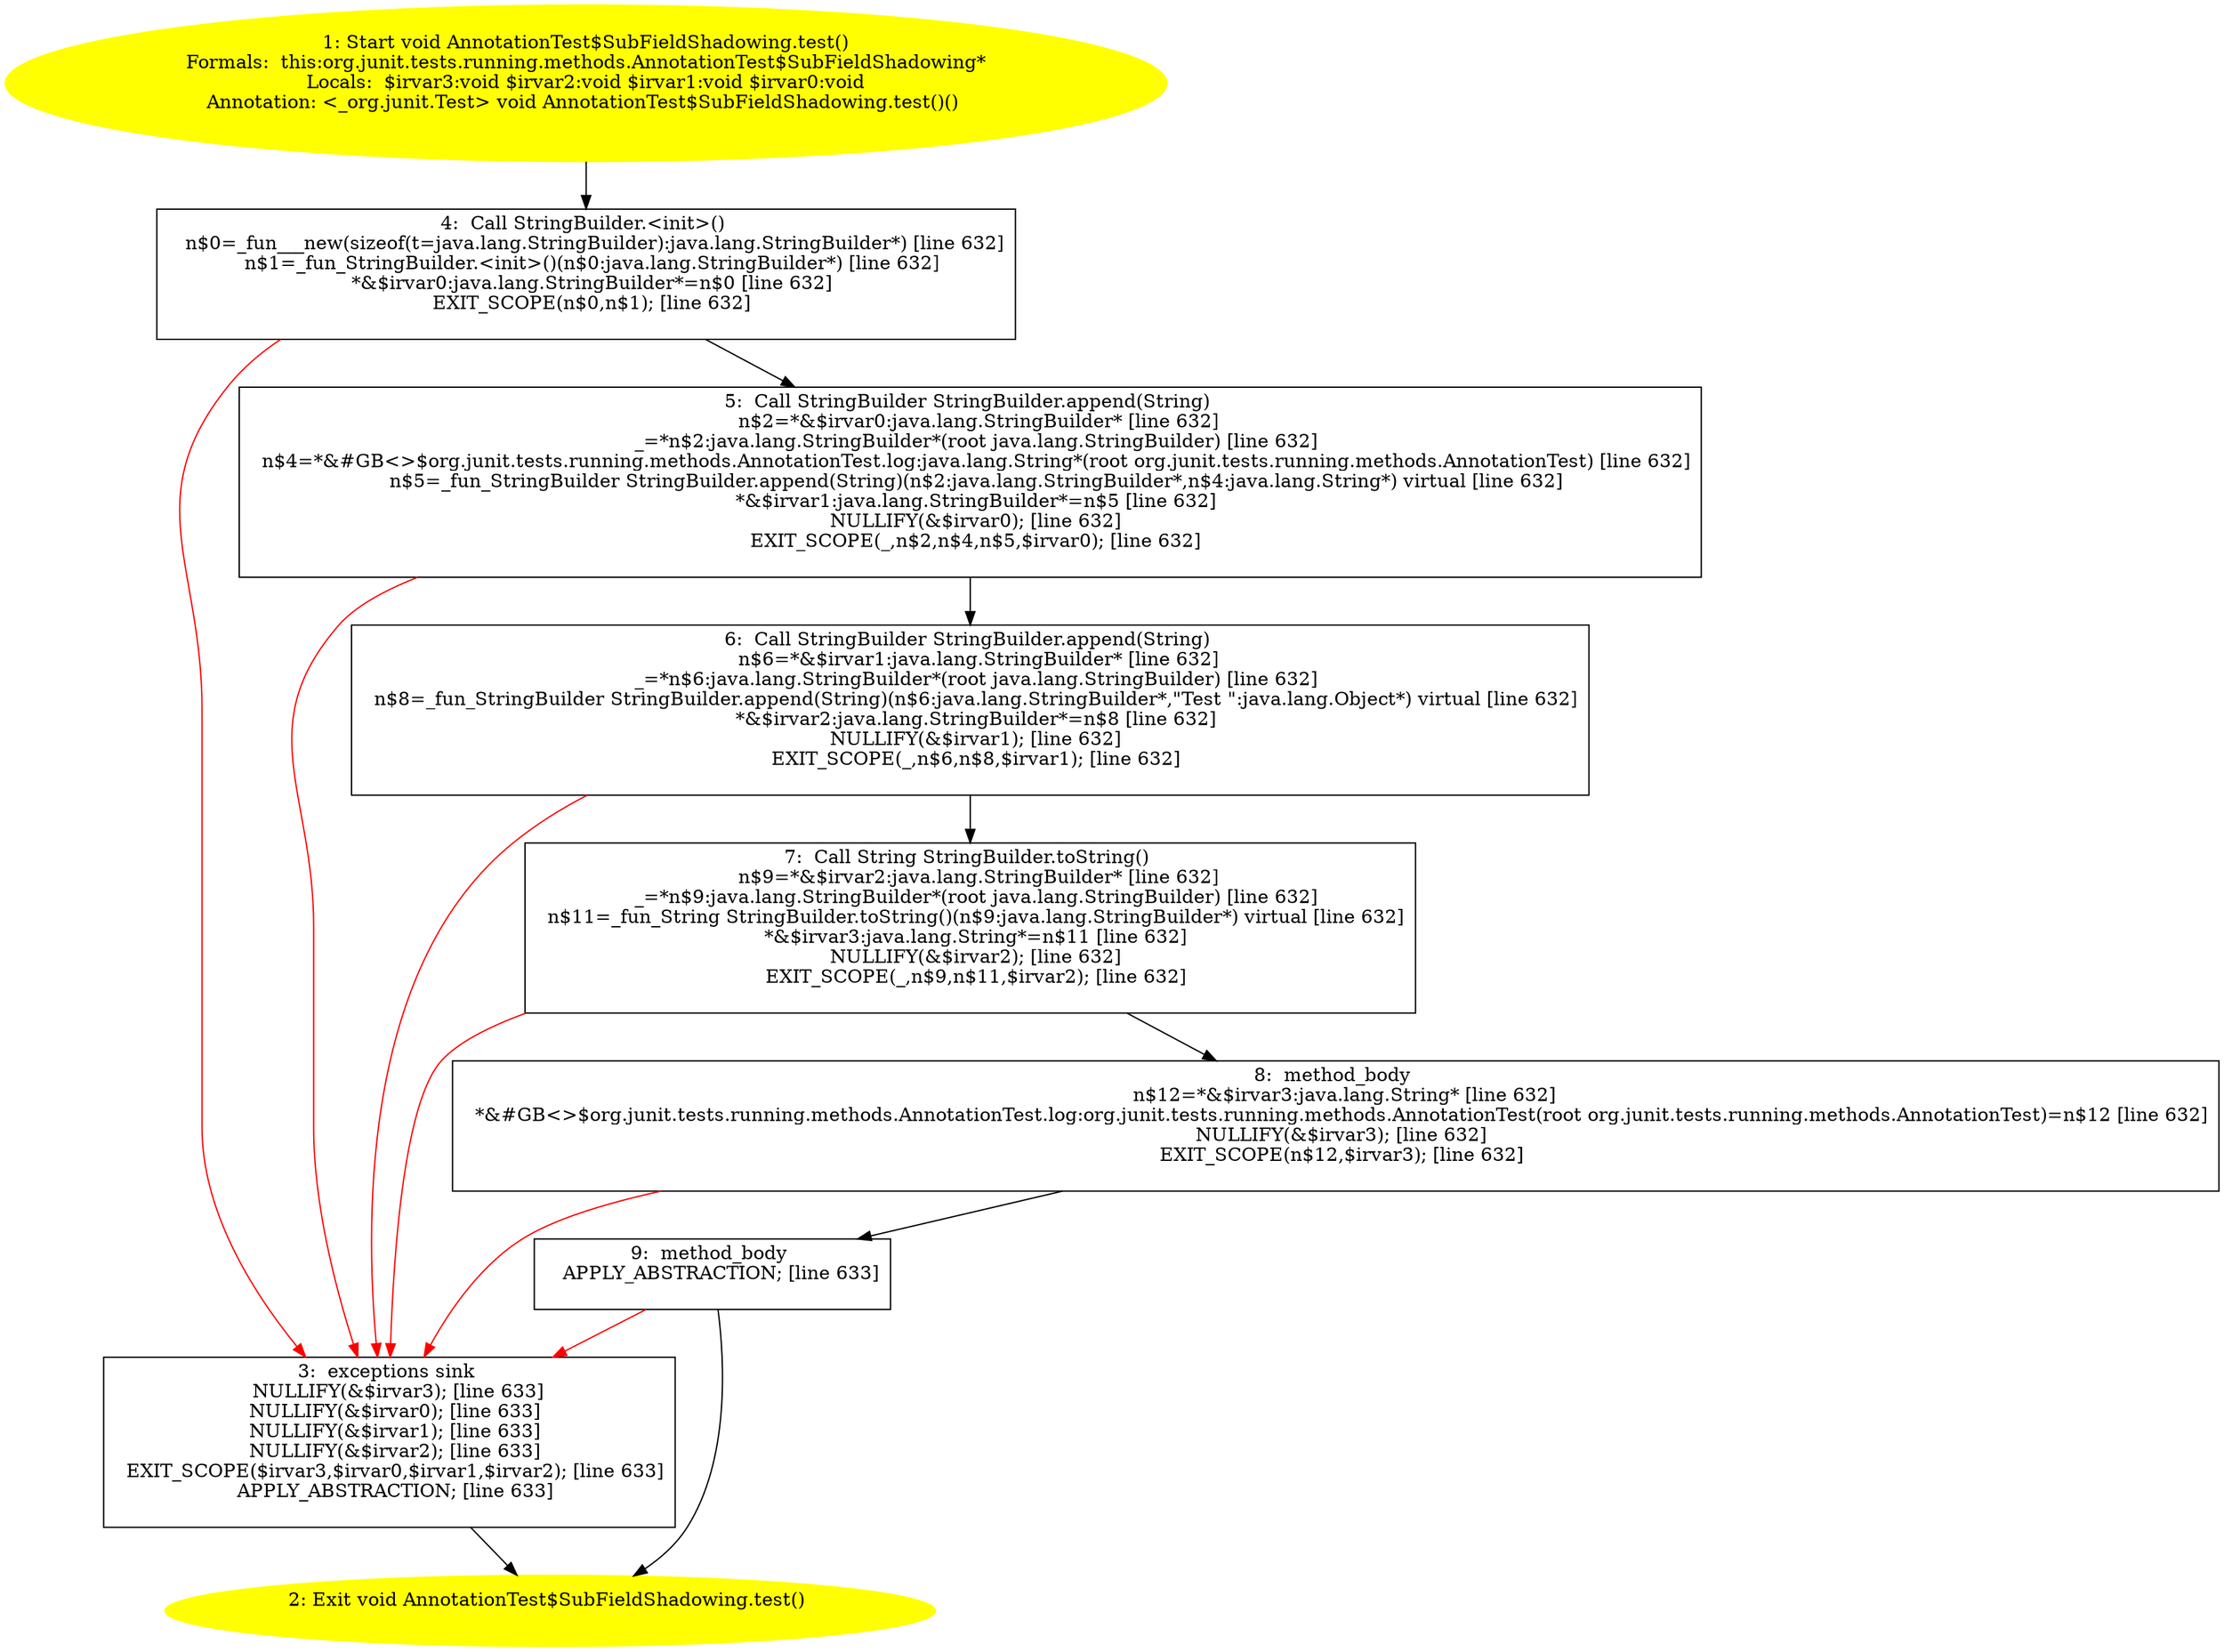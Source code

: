 /* @generated */
digraph cfg {
"org.junit.tests.running.methods.AnnotationTest$SubFieldShadowing.test():void.bc92d2b3ac364d22eb2698224b34fdc1_1" [label="1: Start void AnnotationTest$SubFieldShadowing.test()\nFormals:  this:org.junit.tests.running.methods.AnnotationTest$SubFieldShadowing*\nLocals:  $irvar3:void $irvar2:void $irvar1:void $irvar0:void\nAnnotation: <_org.junit.Test> void AnnotationTest$SubFieldShadowing.test()() \n  " color=yellow style=filled]
	

	 "org.junit.tests.running.methods.AnnotationTest$SubFieldShadowing.test():void.bc92d2b3ac364d22eb2698224b34fdc1_1" -> "org.junit.tests.running.methods.AnnotationTest$SubFieldShadowing.test():void.bc92d2b3ac364d22eb2698224b34fdc1_4" ;
"org.junit.tests.running.methods.AnnotationTest$SubFieldShadowing.test():void.bc92d2b3ac364d22eb2698224b34fdc1_2" [label="2: Exit void AnnotationTest$SubFieldShadowing.test() \n  " color=yellow style=filled]
	

"org.junit.tests.running.methods.AnnotationTest$SubFieldShadowing.test():void.bc92d2b3ac364d22eb2698224b34fdc1_3" [label="3:  exceptions sink \n   NULLIFY(&$irvar3); [line 633]\n  NULLIFY(&$irvar0); [line 633]\n  NULLIFY(&$irvar1); [line 633]\n  NULLIFY(&$irvar2); [line 633]\n  EXIT_SCOPE($irvar3,$irvar0,$irvar1,$irvar2); [line 633]\n  APPLY_ABSTRACTION; [line 633]\n " shape="box"]
	

	 "org.junit.tests.running.methods.AnnotationTest$SubFieldShadowing.test():void.bc92d2b3ac364d22eb2698224b34fdc1_3" -> "org.junit.tests.running.methods.AnnotationTest$SubFieldShadowing.test():void.bc92d2b3ac364d22eb2698224b34fdc1_2" ;
"org.junit.tests.running.methods.AnnotationTest$SubFieldShadowing.test():void.bc92d2b3ac364d22eb2698224b34fdc1_4" [label="4:  Call StringBuilder.<init>() \n   n$0=_fun___new(sizeof(t=java.lang.StringBuilder):java.lang.StringBuilder*) [line 632]\n  n$1=_fun_StringBuilder.<init>()(n$0:java.lang.StringBuilder*) [line 632]\n  *&$irvar0:java.lang.StringBuilder*=n$0 [line 632]\n  EXIT_SCOPE(n$0,n$1); [line 632]\n " shape="box"]
	

	 "org.junit.tests.running.methods.AnnotationTest$SubFieldShadowing.test():void.bc92d2b3ac364d22eb2698224b34fdc1_4" -> "org.junit.tests.running.methods.AnnotationTest$SubFieldShadowing.test():void.bc92d2b3ac364d22eb2698224b34fdc1_5" ;
	 "org.junit.tests.running.methods.AnnotationTest$SubFieldShadowing.test():void.bc92d2b3ac364d22eb2698224b34fdc1_4" -> "org.junit.tests.running.methods.AnnotationTest$SubFieldShadowing.test():void.bc92d2b3ac364d22eb2698224b34fdc1_3" [color="red" ];
"org.junit.tests.running.methods.AnnotationTest$SubFieldShadowing.test():void.bc92d2b3ac364d22eb2698224b34fdc1_5" [label="5:  Call StringBuilder StringBuilder.append(String) \n   n$2=*&$irvar0:java.lang.StringBuilder* [line 632]\n  _=*n$2:java.lang.StringBuilder*(root java.lang.StringBuilder) [line 632]\n  n$4=*&#GB<>$org.junit.tests.running.methods.AnnotationTest.log:java.lang.String*(root org.junit.tests.running.methods.AnnotationTest) [line 632]\n  n$5=_fun_StringBuilder StringBuilder.append(String)(n$2:java.lang.StringBuilder*,n$4:java.lang.String*) virtual [line 632]\n  *&$irvar1:java.lang.StringBuilder*=n$5 [line 632]\n  NULLIFY(&$irvar0); [line 632]\n  EXIT_SCOPE(_,n$2,n$4,n$5,$irvar0); [line 632]\n " shape="box"]
	

	 "org.junit.tests.running.methods.AnnotationTest$SubFieldShadowing.test():void.bc92d2b3ac364d22eb2698224b34fdc1_5" -> "org.junit.tests.running.methods.AnnotationTest$SubFieldShadowing.test():void.bc92d2b3ac364d22eb2698224b34fdc1_6" ;
	 "org.junit.tests.running.methods.AnnotationTest$SubFieldShadowing.test():void.bc92d2b3ac364d22eb2698224b34fdc1_5" -> "org.junit.tests.running.methods.AnnotationTest$SubFieldShadowing.test():void.bc92d2b3ac364d22eb2698224b34fdc1_3" [color="red" ];
"org.junit.tests.running.methods.AnnotationTest$SubFieldShadowing.test():void.bc92d2b3ac364d22eb2698224b34fdc1_6" [label="6:  Call StringBuilder StringBuilder.append(String) \n   n$6=*&$irvar1:java.lang.StringBuilder* [line 632]\n  _=*n$6:java.lang.StringBuilder*(root java.lang.StringBuilder) [line 632]\n  n$8=_fun_StringBuilder StringBuilder.append(String)(n$6:java.lang.StringBuilder*,\"Test \":java.lang.Object*) virtual [line 632]\n  *&$irvar2:java.lang.StringBuilder*=n$8 [line 632]\n  NULLIFY(&$irvar1); [line 632]\n  EXIT_SCOPE(_,n$6,n$8,$irvar1); [line 632]\n " shape="box"]
	

	 "org.junit.tests.running.methods.AnnotationTest$SubFieldShadowing.test():void.bc92d2b3ac364d22eb2698224b34fdc1_6" -> "org.junit.tests.running.methods.AnnotationTest$SubFieldShadowing.test():void.bc92d2b3ac364d22eb2698224b34fdc1_7" ;
	 "org.junit.tests.running.methods.AnnotationTest$SubFieldShadowing.test():void.bc92d2b3ac364d22eb2698224b34fdc1_6" -> "org.junit.tests.running.methods.AnnotationTest$SubFieldShadowing.test():void.bc92d2b3ac364d22eb2698224b34fdc1_3" [color="red" ];
"org.junit.tests.running.methods.AnnotationTest$SubFieldShadowing.test():void.bc92d2b3ac364d22eb2698224b34fdc1_7" [label="7:  Call String StringBuilder.toString() \n   n$9=*&$irvar2:java.lang.StringBuilder* [line 632]\n  _=*n$9:java.lang.StringBuilder*(root java.lang.StringBuilder) [line 632]\n  n$11=_fun_String StringBuilder.toString()(n$9:java.lang.StringBuilder*) virtual [line 632]\n  *&$irvar3:java.lang.String*=n$11 [line 632]\n  NULLIFY(&$irvar2); [line 632]\n  EXIT_SCOPE(_,n$9,n$11,$irvar2); [line 632]\n " shape="box"]
	

	 "org.junit.tests.running.methods.AnnotationTest$SubFieldShadowing.test():void.bc92d2b3ac364d22eb2698224b34fdc1_7" -> "org.junit.tests.running.methods.AnnotationTest$SubFieldShadowing.test():void.bc92d2b3ac364d22eb2698224b34fdc1_8" ;
	 "org.junit.tests.running.methods.AnnotationTest$SubFieldShadowing.test():void.bc92d2b3ac364d22eb2698224b34fdc1_7" -> "org.junit.tests.running.methods.AnnotationTest$SubFieldShadowing.test():void.bc92d2b3ac364d22eb2698224b34fdc1_3" [color="red" ];
"org.junit.tests.running.methods.AnnotationTest$SubFieldShadowing.test():void.bc92d2b3ac364d22eb2698224b34fdc1_8" [label="8:  method_body \n   n$12=*&$irvar3:java.lang.String* [line 632]\n  *&#GB<>$org.junit.tests.running.methods.AnnotationTest.log:org.junit.tests.running.methods.AnnotationTest(root org.junit.tests.running.methods.AnnotationTest)=n$12 [line 632]\n  NULLIFY(&$irvar3); [line 632]\n  EXIT_SCOPE(n$12,$irvar3); [line 632]\n " shape="box"]
	

	 "org.junit.tests.running.methods.AnnotationTest$SubFieldShadowing.test():void.bc92d2b3ac364d22eb2698224b34fdc1_8" -> "org.junit.tests.running.methods.AnnotationTest$SubFieldShadowing.test():void.bc92d2b3ac364d22eb2698224b34fdc1_9" ;
	 "org.junit.tests.running.methods.AnnotationTest$SubFieldShadowing.test():void.bc92d2b3ac364d22eb2698224b34fdc1_8" -> "org.junit.tests.running.methods.AnnotationTest$SubFieldShadowing.test():void.bc92d2b3ac364d22eb2698224b34fdc1_3" [color="red" ];
"org.junit.tests.running.methods.AnnotationTest$SubFieldShadowing.test():void.bc92d2b3ac364d22eb2698224b34fdc1_9" [label="9:  method_body \n   APPLY_ABSTRACTION; [line 633]\n " shape="box"]
	

	 "org.junit.tests.running.methods.AnnotationTest$SubFieldShadowing.test():void.bc92d2b3ac364d22eb2698224b34fdc1_9" -> "org.junit.tests.running.methods.AnnotationTest$SubFieldShadowing.test():void.bc92d2b3ac364d22eb2698224b34fdc1_2" ;
	 "org.junit.tests.running.methods.AnnotationTest$SubFieldShadowing.test():void.bc92d2b3ac364d22eb2698224b34fdc1_9" -> "org.junit.tests.running.methods.AnnotationTest$SubFieldShadowing.test():void.bc92d2b3ac364d22eb2698224b34fdc1_3" [color="red" ];
}
